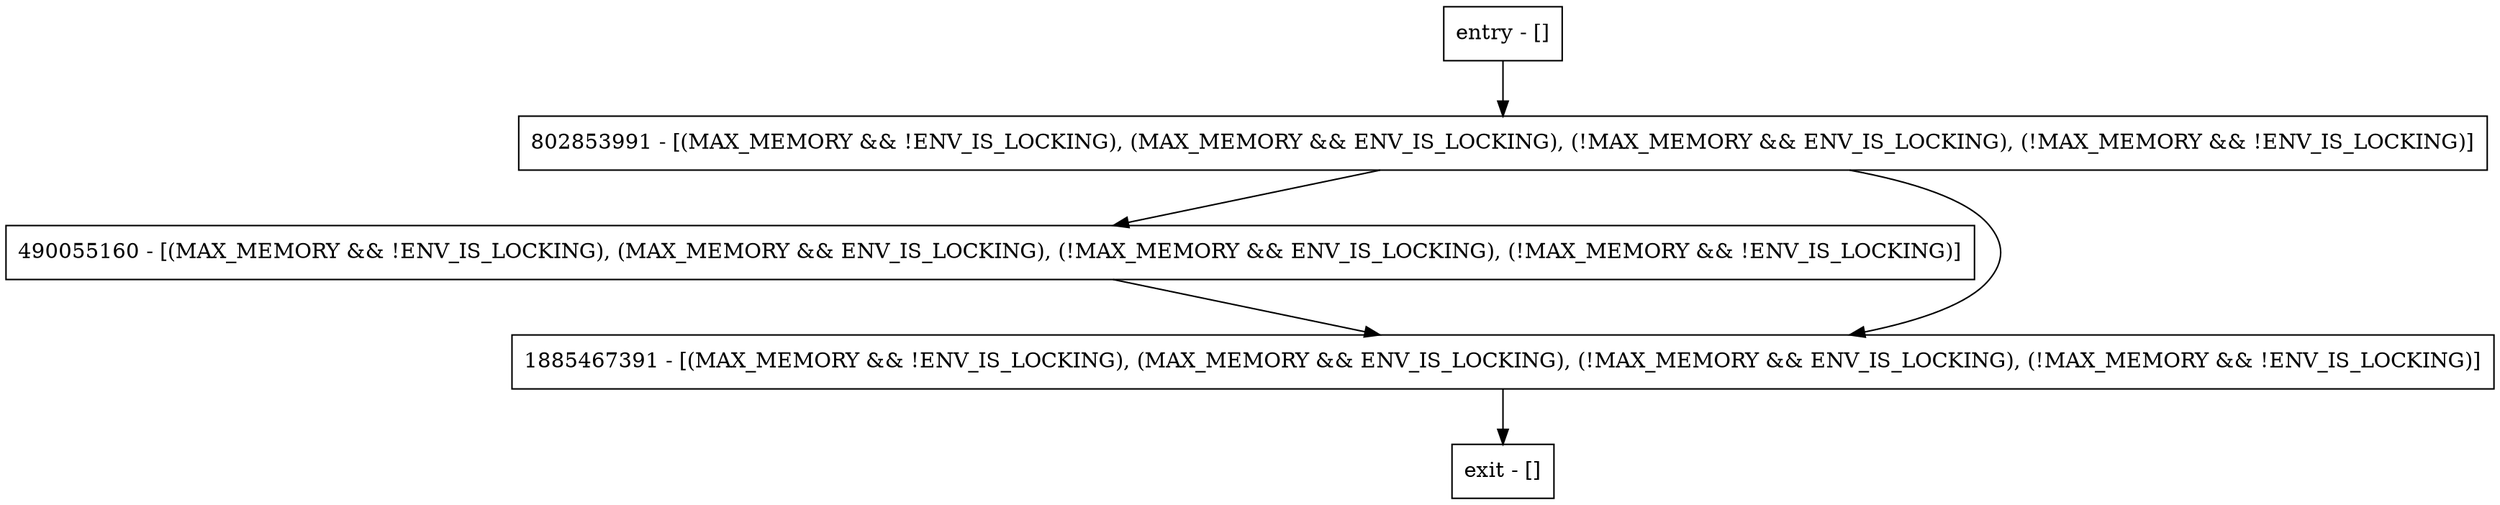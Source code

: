 digraph <init> {
node [shape=record];
entry [label="entry - []"];
exit [label="exit - []"];
490055160 [label="490055160 - [(MAX_MEMORY && !ENV_IS_LOCKING), (MAX_MEMORY && ENV_IS_LOCKING), (!MAX_MEMORY && ENV_IS_LOCKING), (!MAX_MEMORY && !ENV_IS_LOCKING)]"];
1885467391 [label="1885467391 - [(MAX_MEMORY && !ENV_IS_LOCKING), (MAX_MEMORY && ENV_IS_LOCKING), (!MAX_MEMORY && ENV_IS_LOCKING), (!MAX_MEMORY && !ENV_IS_LOCKING)]"];
802853991 [label="802853991 - [(MAX_MEMORY && !ENV_IS_LOCKING), (MAX_MEMORY && ENV_IS_LOCKING), (!MAX_MEMORY && ENV_IS_LOCKING), (!MAX_MEMORY && !ENV_IS_LOCKING)]"];
entry;
exit;
entry -> 802853991;
490055160 -> 1885467391;
1885467391 -> exit;
802853991 -> 490055160;
802853991 -> 1885467391;
}

